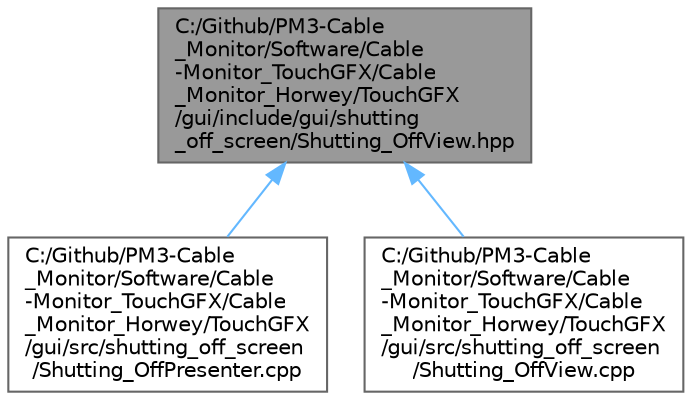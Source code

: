 digraph "C:/Github/PM3-Cable_Monitor/Software/Cable-Monitor_TouchGFX/Cable_Monitor_Horwey/TouchGFX/gui/include/gui/shutting_off_screen/Shutting_OffView.hpp"
{
 // LATEX_PDF_SIZE
  bgcolor="transparent";
  edge [fontname=Helvetica,fontsize=10,labelfontname=Helvetica,labelfontsize=10];
  node [fontname=Helvetica,fontsize=10,shape=box,height=0.2,width=0.4];
  Node1 [id="Node000001",label="C:/Github/PM3-Cable\l_Monitor/Software/Cable\l-Monitor_TouchGFX/Cable\l_Monitor_Horwey/TouchGFX\l/gui/include/gui/shutting\l_off_screen/Shutting_OffView.hpp",height=0.2,width=0.4,color="gray40", fillcolor="grey60", style="filled", fontcolor="black",tooltip=" "];
  Node1 -> Node2 [id="edge1_Node000001_Node000002",dir="back",color="steelblue1",style="solid",tooltip=" "];
  Node2 [id="Node000002",label="C:/Github/PM3-Cable\l_Monitor/Software/Cable\l-Monitor_TouchGFX/Cable\l_Monitor_Horwey/TouchGFX\l/gui/src/shutting_off_screen\l/Shutting_OffPresenter.cpp",height=0.2,width=0.4,color="grey40", fillcolor="white", style="filled",URL="$_shutting___off_presenter_8cpp.html",tooltip=" "];
  Node1 -> Node3 [id="edge2_Node000001_Node000003",dir="back",color="steelblue1",style="solid",tooltip=" "];
  Node3 [id="Node000003",label="C:/Github/PM3-Cable\l_Monitor/Software/Cable\l-Monitor_TouchGFX/Cable\l_Monitor_Horwey/TouchGFX\l/gui/src/shutting_off_screen\l/Shutting_OffView.cpp",height=0.2,width=0.4,color="grey40", fillcolor="white", style="filled",URL="$_shutting___off_view_8cpp.html",tooltip=" "];
}
